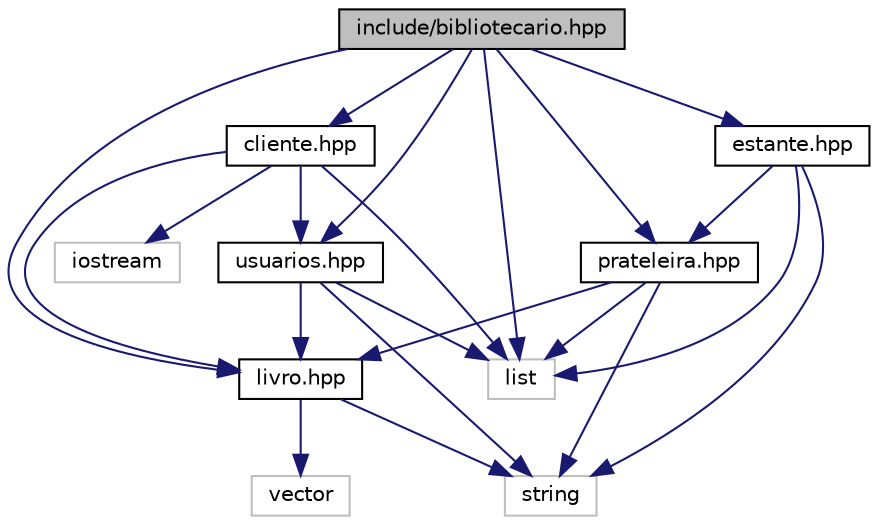 digraph "include/bibliotecario.hpp"
{
 // LATEX_PDF_SIZE
  edge [fontname="Helvetica",fontsize="10",labelfontname="Helvetica",labelfontsize="10"];
  node [fontname="Helvetica",fontsize="10",shape=record];
  Node1 [label="include/bibliotecario.hpp",height=0.2,width=0.4,color="black", fillcolor="grey75", style="filled", fontcolor="black",tooltip="Armazena as caracteristicas do Bibliotecário."];
  Node1 -> Node2 [color="midnightblue",fontsize="10",style="solid",fontname="Helvetica"];
  Node2 [label="cliente.hpp",height=0.2,width=0.4,color="black", fillcolor="white", style="filled",URL="$cliente_8hpp.html",tooltip="Armazena as caracteristicas do Cliente."];
  Node2 -> Node3 [color="midnightblue",fontsize="10",style="solid",fontname="Helvetica"];
  Node3 [label="livro.hpp",height=0.2,width=0.4,color="black", fillcolor="white", style="filled",URL="$livro_8hpp.html",tooltip="Armazena as caracteristicas do livro."];
  Node3 -> Node4 [color="midnightblue",fontsize="10",style="solid",fontname="Helvetica"];
  Node4 [label="string",height=0.2,width=0.4,color="grey75", fillcolor="white", style="filled",tooltip=" "];
  Node3 -> Node5 [color="midnightblue",fontsize="10",style="solid",fontname="Helvetica"];
  Node5 [label="vector",height=0.2,width=0.4,color="grey75", fillcolor="white", style="filled",tooltip=" "];
  Node2 -> Node6 [color="midnightblue",fontsize="10",style="solid",fontname="Helvetica"];
  Node6 [label="usuarios.hpp",height=0.2,width=0.4,color="black", fillcolor="white", style="filled",URL="$usuarios_8hpp.html",tooltip="Armazena as caracteristicas do Usuário."];
  Node6 -> Node3 [color="midnightblue",fontsize="10",style="solid",fontname="Helvetica"];
  Node6 -> Node7 [color="midnightblue",fontsize="10",style="solid",fontname="Helvetica"];
  Node7 [label="list",height=0.2,width=0.4,color="grey75", fillcolor="white", style="filled",tooltip=" "];
  Node6 -> Node4 [color="midnightblue",fontsize="10",style="solid",fontname="Helvetica"];
  Node2 -> Node8 [color="midnightblue",fontsize="10",style="solid",fontname="Helvetica"];
  Node8 [label="iostream",height=0.2,width=0.4,color="grey75", fillcolor="white", style="filled",tooltip=" "];
  Node2 -> Node7 [color="midnightblue",fontsize="10",style="solid",fontname="Helvetica"];
  Node1 -> Node9 [color="midnightblue",fontsize="10",style="solid",fontname="Helvetica"];
  Node9 [label="estante.hpp",height=0.2,width=0.4,color="black", fillcolor="white", style="filled",URL="$estante_8hpp.html",tooltip="Armazena os atributos e métodos da classe Estante."];
  Node9 -> Node10 [color="midnightblue",fontsize="10",style="solid",fontname="Helvetica"];
  Node10 [label="prateleira.hpp",height=0.2,width=0.4,color="black", fillcolor="white", style="filled",URL="$prateleira_8hpp.html",tooltip="Armazena os atributos e métodos da classe Prateleira."];
  Node10 -> Node3 [color="midnightblue",fontsize="10",style="solid",fontname="Helvetica"];
  Node10 -> Node7 [color="midnightblue",fontsize="10",style="solid",fontname="Helvetica"];
  Node10 -> Node4 [color="midnightblue",fontsize="10",style="solid",fontname="Helvetica"];
  Node9 -> Node7 [color="midnightblue",fontsize="10",style="solid",fontname="Helvetica"];
  Node9 -> Node4 [color="midnightblue",fontsize="10",style="solid",fontname="Helvetica"];
  Node1 -> Node3 [color="midnightblue",fontsize="10",style="solid",fontname="Helvetica"];
  Node1 -> Node10 [color="midnightblue",fontsize="10",style="solid",fontname="Helvetica"];
  Node1 -> Node6 [color="midnightblue",fontsize="10",style="solid",fontname="Helvetica"];
  Node1 -> Node7 [color="midnightblue",fontsize="10",style="solid",fontname="Helvetica"];
}
